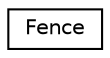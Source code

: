digraph "クラス階層図"
{
 // LATEX_PDF_SIZE
  edge [fontname="Helvetica",fontsize="10",labelfontname="Helvetica",labelfontsize="10"];
  node [fontname="Helvetica",fontsize="10",shape=record];
  rankdir="LR";
  Node0 [label="Fence",height=0.2,width=0.4,color="black", fillcolor="white", style="filled",URL="$class_fence.html",tooltip=" "];
}
